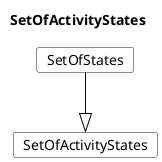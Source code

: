 @startuml
Title SetOfActivityStates 

Card SetOfActivityStates #fff [
SetOfActivityStates
]
Card SetOfStates #fff [
SetOfStates
]
SetOfStates --|> SetOfActivityStates  #000 
@enduml